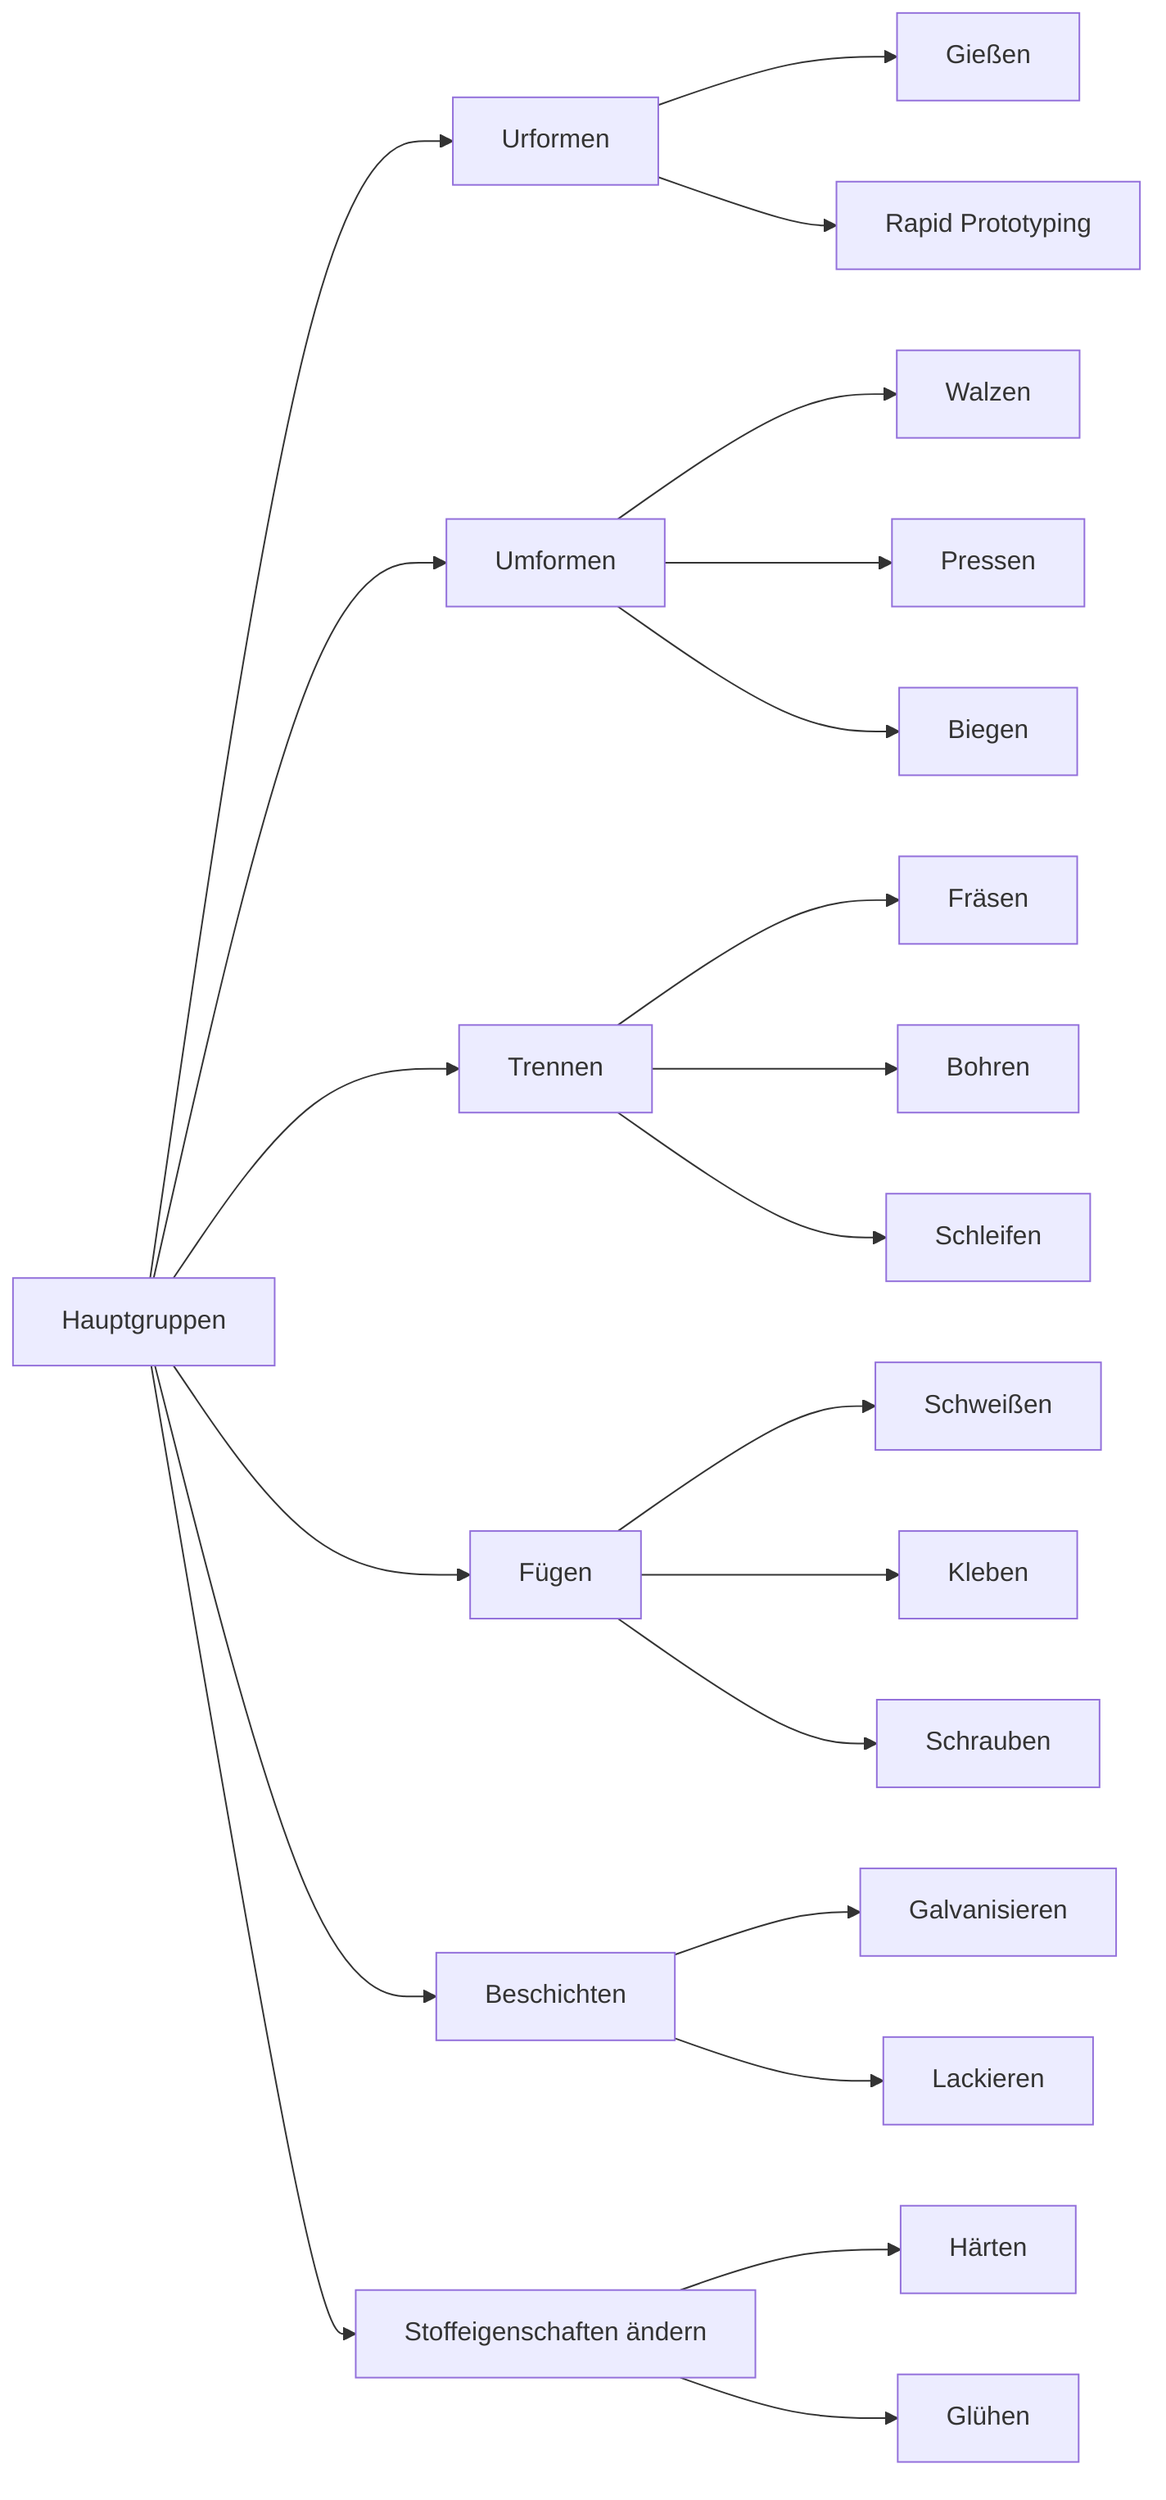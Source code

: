 flowchart LR
  A[Hauptgruppen] --> B[Urformen]
  A --> C[Umformen]
  A --> D[Trennen]
  A --> E[Fügen]
  A --> F[Beschichten]
  A --> G[Stoffeigenschaften ändern]
  B --> H[Gießen]
  B --> I[Rapid Prototyping]
  C --> J[Walzen]
  C --> K[Pressen]
  C --> L[Biegen]
  D --> M[Fräsen]
  D --> N[Bohren]
  D --> O[Schleifen]
  E --> P[Schweißen]
  E --> Q[Kleben]
  E --> R[Schrauben]
  F --> S[Galvanisieren]
  F --> T[Lackieren]
  G --> U[Härten]
  G --> V[Glühen]